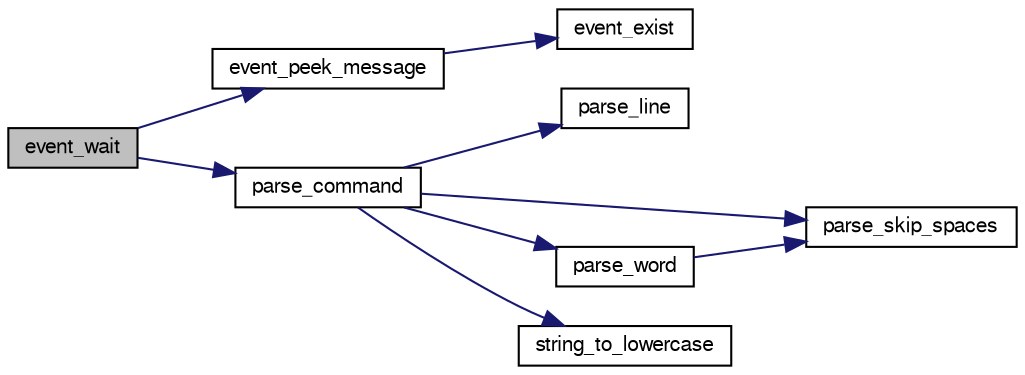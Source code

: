 digraph "event_wait"
{
 // LATEX_PDF_SIZE
  bgcolor="transparent";
  edge [fontname="FreeSans",fontsize="10",labelfontname="FreeSans",labelfontsize="10"];
  node [fontname="FreeSans",fontsize="10",shape=record];
  rankdir="LR";
  Node1 [label="event_wait",height=0.2,width=0.4,color="black", fillcolor="grey75", style="filled", fontcolor="black",tooltip="Wait input."];
  Node1 -> Node2 [color="midnightblue",fontsize="10",style="solid",fontname="FreeSans"];
  Node2 [label="event_peek_message",height=0.2,width=0.4,color="black",URL="$event_8c.html#aec5bca279cb9c3b541be99b6b0e491dc",tooltip="Peek the first message from the list."];
  Node2 -> Node3 [color="midnightblue",fontsize="10",style="solid",fontname="FreeSans"];
  Node3 [label="event_exist",height=0.2,width=0.4,color="black",URL="$event_8c.html#a578420a784d4b0ab9838a749d82342b8",tooltip="Check if there is a message."];
  Node1 -> Node4 [color="midnightblue",fontsize="10",style="solid",fontname="FreeSans"];
  Node4 [label="parse_command",height=0.2,width=0.4,color="black",URL="$util_8c.html#a42d6fa0294fe3a643d1942c6610f75f4",tooltip="Parse a command."];
  Node4 -> Node5 [color="midnightblue",fontsize="10",style="solid",fontname="FreeSans"];
  Node5 [label="parse_line",height=0.2,width=0.4,color="black",URL="$util_8c.html#a8648973bfd6c3001cd5ebe5268662f1e",tooltip="Parse a line."];
  Node4 -> Node6 [color="midnightblue",fontsize="10",style="solid",fontname="FreeSans"];
  Node6 [label="parse_skip_spaces",height=0.2,width=0.4,color="black",URL="$util_8c.html#a35508e8fcec689d875231b2f93fbe4a5",tooltip="Skip spaces."];
  Node4 -> Node7 [color="midnightblue",fontsize="10",style="solid",fontname="FreeSans"];
  Node7 [label="parse_word",height=0.2,width=0.4,color="black",URL="$util_8c.html#a37223454580e3fd41f4bddb3c3970da5",tooltip="Parse a word."];
  Node7 -> Node6 [color="midnightblue",fontsize="10",style="solid",fontname="FreeSans"];
  Node4 -> Node8 [color="midnightblue",fontsize="10",style="solid",fontname="FreeSans"];
  Node8 [label="string_to_lowercase",height=0.2,width=0.4,color="black",URL="$util_8c.html#a63f0d8023994d5b47de94f80738870e8",tooltip="Change all char of a string to lowercase."];
}
